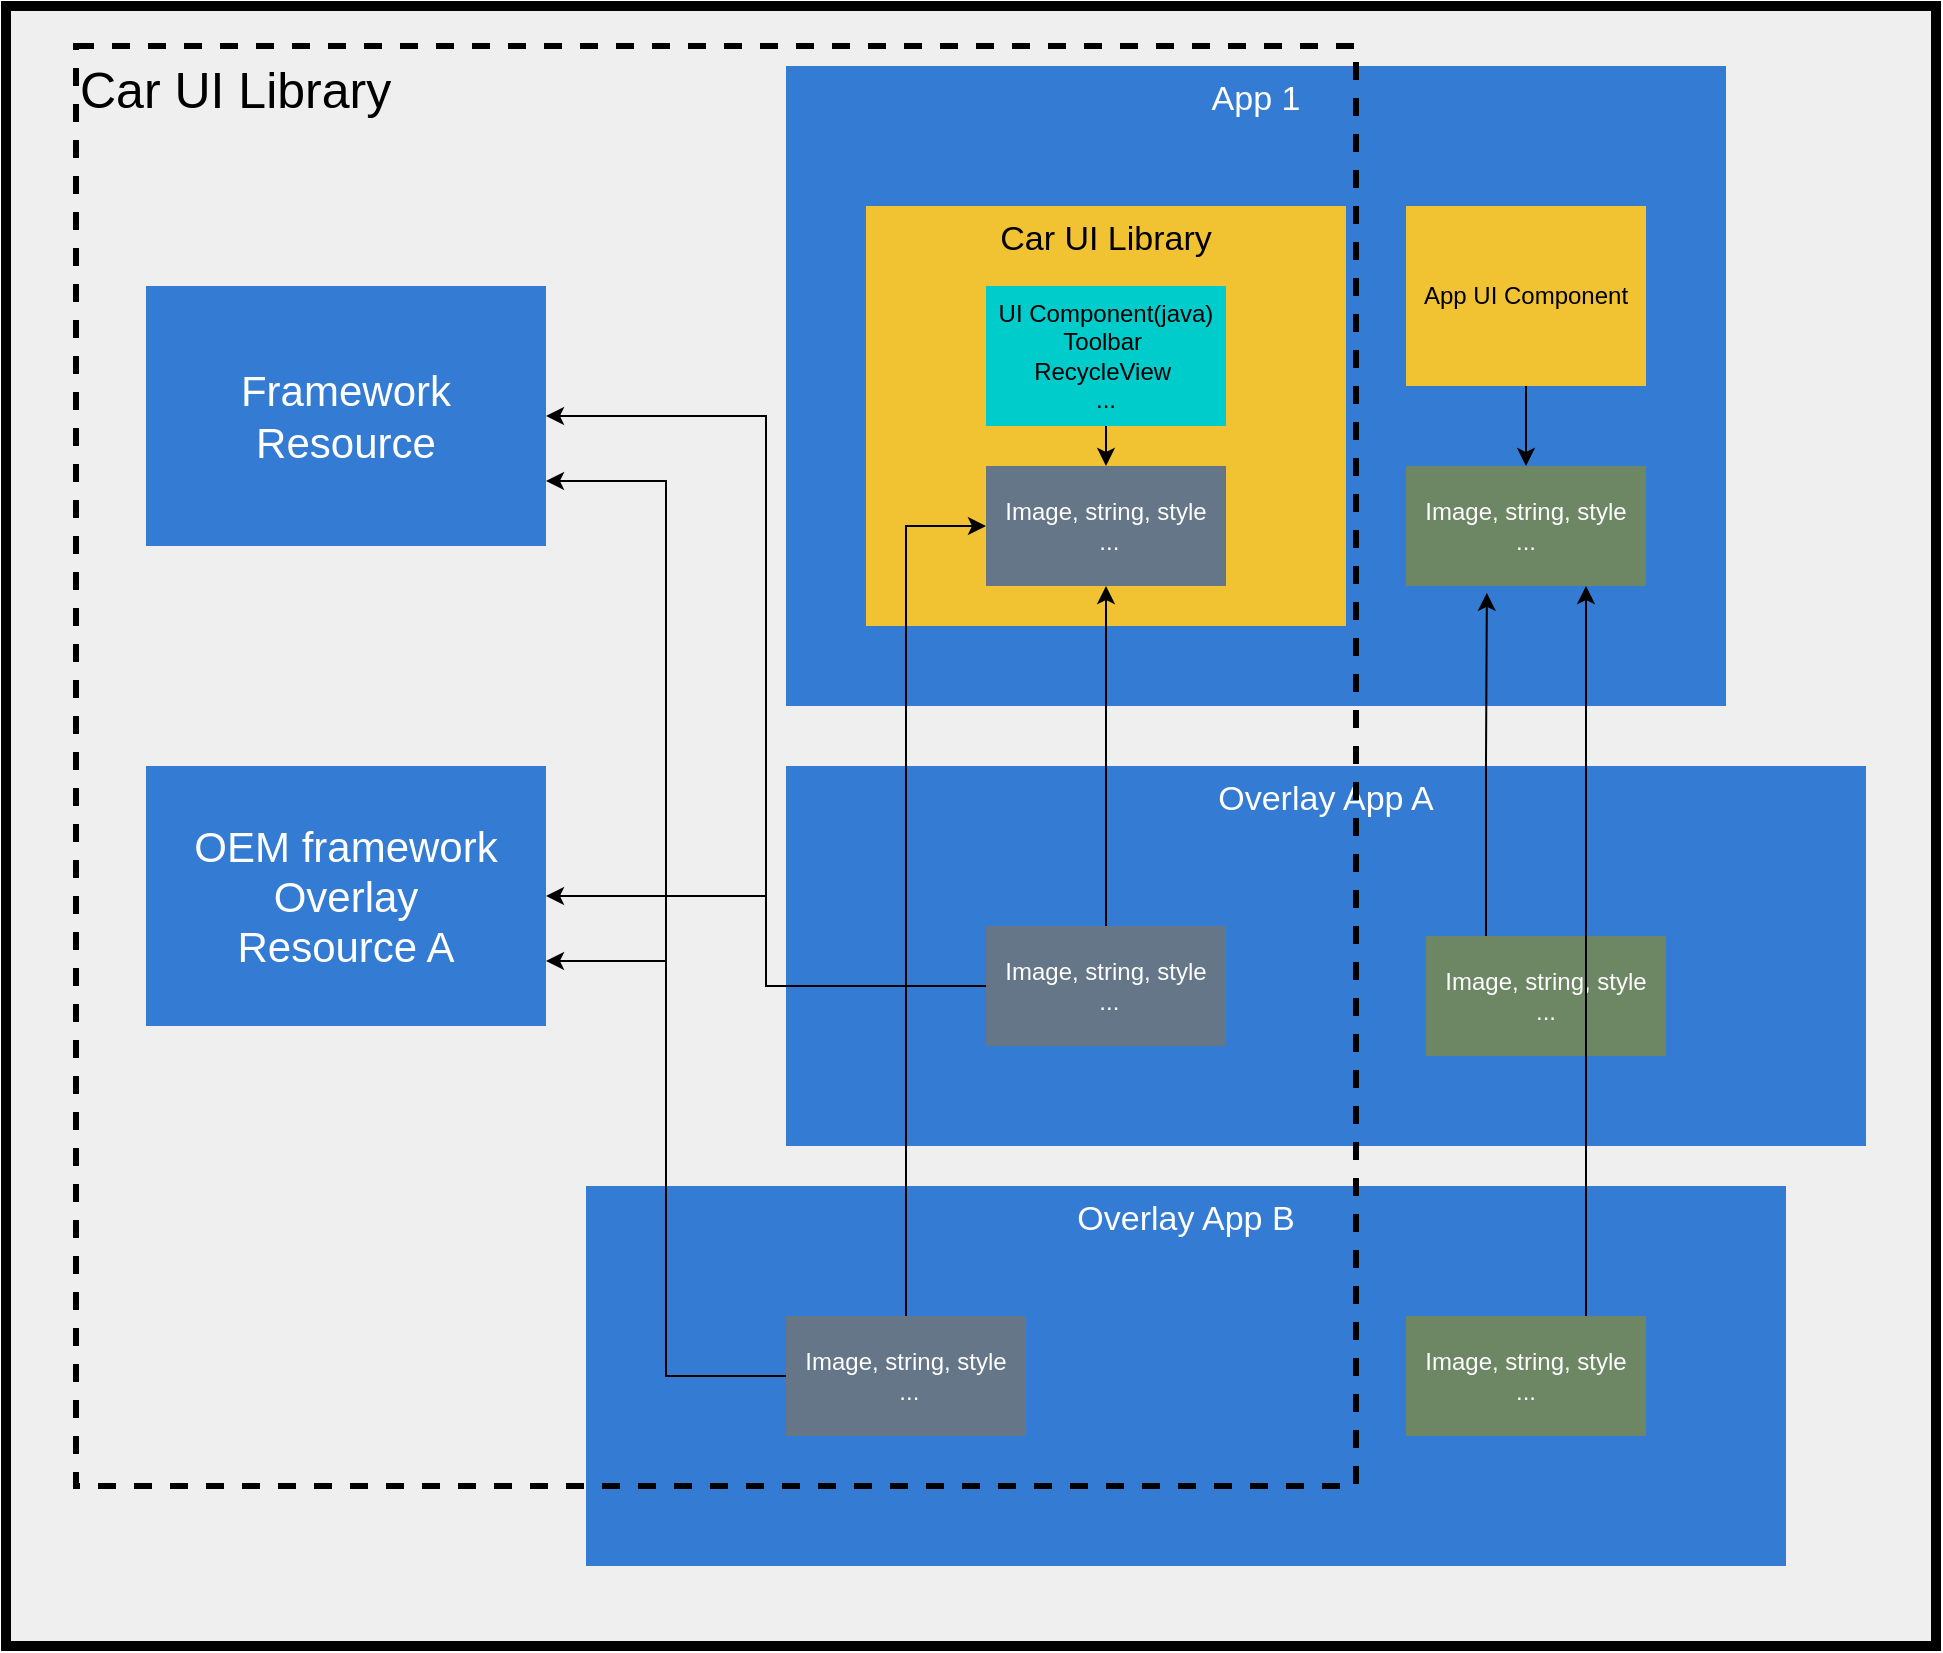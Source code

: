 <mxfile version="13.10.0" type="embed">
    <diagram id="2PCXXQdaYD90BTrMnU4K" name="Page-1">
        <mxGraphModel dx="1670" dy="1674" grid="1" gridSize="10" guides="1" tooltips="1" connect="1" arrows="1" fold="1" page="1" pageScale="1" pageWidth="850" pageHeight="1100" math="0" shadow="0">
            <root>
                <mxCell id="0"/>
                <mxCell id="1" parent="0"/>
                <mxCell id="4" value="" style="rounded=0;whiteSpace=wrap;html=1;strokeWidth=5;fillColor=#EFEFEF;" parent="1" vertex="1">
                    <mxGeometry x="-250" width="965" height="820" as="geometry"/>
                </mxCell>
                <mxCell id="2" value="&lt;font style=&quot;font-size: 17px&quot;&gt;App 1&lt;/font&gt;" style="rounded=0;whiteSpace=wrap;html=1;fontColor=#ffffff;strokeColor=none;fillColor=#347BD4;verticalAlign=top;" parent="1" vertex="1">
                    <mxGeometry x="140" y="30" width="470" height="320" as="geometry"/>
                </mxCell>
                <mxCell id="3" value="&lt;font color=&quot;#000000&quot; style=&quot;font-size: 17px&quot;&gt;Car UI Library&lt;/font&gt;" style="rounded=0;whiteSpace=wrap;html=1;strokeColor=none;verticalAlign=top;fillColor=#F1C232;" parent="1" vertex="1">
                    <mxGeometry x="180" y="100" width="240" height="210" as="geometry"/>
                </mxCell>
                <mxCell id="5" value="&lt;font style=&quot;font-size: 17px&quot;&gt;Overlay App A&lt;/font&gt;" style="rounded=0;whiteSpace=wrap;html=1;fontColor=#ffffff;strokeColor=none;fillColor=#347BD4;verticalAlign=top;" parent="1" vertex="1">
                    <mxGeometry x="140" y="380" width="540" height="190" as="geometry"/>
                </mxCell>
                <mxCell id="9" style="edgeStyle=orthogonalEdgeStyle;rounded=0;orthogonalLoop=1;jettySize=auto;html=1;exitX=0.5;exitY=1;exitDx=0;exitDy=0;entryX=0.5;entryY=0;entryDx=0;entryDy=0;fontColor=#000000;strokeColor=#000000;" parent="1" source="6" target="8" edge="1">
                    <mxGeometry relative="1" as="geometry"/>
                </mxCell>
                <mxCell id="6" value="UI Component(java)&lt;br&gt;Toolbar&amp;nbsp;&lt;br&gt;RecycleView&amp;nbsp;&lt;br&gt;..." style="rounded=0;whiteSpace=wrap;html=1;fontColor=#000000;fillColor=#00CCCC;strokeColor=none;" parent="1" vertex="1">
                    <mxGeometry x="240" y="140" width="120" height="70" as="geometry"/>
                </mxCell>
                <mxCell id="7" value="Image, string, style&lt;br&gt;..." style="rounded=0;whiteSpace=wrap;html=1;fillColor=#6d8764;fontColor=#ffffff;strokeColor=none;" parent="1" vertex="1">
                    <mxGeometry x="450" y="230" width="120" height="60" as="geometry"/>
                </mxCell>
                <mxCell id="8" value="Image, string, style&lt;br&gt;&amp;nbsp;..." style="rounded=0;whiteSpace=wrap;html=1;fillColor=#647687;fontColor=#ffffff;strokeColor=none;" parent="1" vertex="1">
                    <mxGeometry x="240" y="230" width="120" height="60" as="geometry"/>
                </mxCell>
                <mxCell id="16" style="edgeStyle=orthogonalEdgeStyle;rounded=0;orthogonalLoop=1;jettySize=auto;html=1;exitX=0;exitY=0.5;exitDx=0;exitDy=0;entryX=1;entryY=0.5;entryDx=0;entryDy=0;strokeColor=#000000;fontColor=#FFFFFF;" parent="1" source="10" target="15" edge="1">
                    <mxGeometry relative="1" as="geometry"/>
                </mxCell>
                <mxCell id="18" style="edgeStyle=orthogonalEdgeStyle;rounded=0;orthogonalLoop=1;jettySize=auto;html=1;exitX=0.5;exitY=0;exitDx=0;exitDy=0;entryX=0.5;entryY=1;entryDx=0;entryDy=0;strokeColor=#000000;fontColor=#FFFFFF;" parent="1" source="10" target="8" edge="1">
                    <mxGeometry relative="1" as="geometry"/>
                </mxCell>
                <mxCell id="22" style="edgeStyle=orthogonalEdgeStyle;rounded=0;orthogonalLoop=1;jettySize=auto;html=1;exitX=0;exitY=0.5;exitDx=0;exitDy=0;entryX=1;entryY=0.5;entryDx=0;entryDy=0;strokeColor=#000000;fontColor=#FFFFFF;" parent="1" source="10" target="14" edge="1">
                    <mxGeometry relative="1" as="geometry"/>
                </mxCell>
                <mxCell id="10" value="Image, string, style&lt;br&gt;&amp;nbsp;..." style="rounded=0;whiteSpace=wrap;html=1;fillColor=#647687;fontColor=#ffffff;strokeColor=none;" parent="1" vertex="1">
                    <mxGeometry x="240" y="460" width="120" height="60" as="geometry"/>
                </mxCell>
                <mxCell id="12" style="edgeStyle=orthogonalEdgeStyle;rounded=0;orthogonalLoop=1;jettySize=auto;html=1;exitX=0.5;exitY=1;exitDx=0;exitDy=0;entryX=0.5;entryY=0;entryDx=0;entryDy=0;strokeColor=#000000;fontColor=#000000;" parent="1" source="11" target="7" edge="1">
                    <mxGeometry relative="1" as="geometry"/>
                </mxCell>
                <mxCell id="11" value="App UI Component" style="rounded=0;whiteSpace=wrap;html=1;fontColor=#000000;fillColor=#F1C232;strokeColor=none;" parent="1" vertex="1">
                    <mxGeometry x="450" y="100" width="120" height="90" as="geometry"/>
                </mxCell>
                <mxCell id="37" style="edgeStyle=orthogonalEdgeStyle;rounded=0;orthogonalLoop=1;jettySize=auto;html=1;exitX=0.25;exitY=0;exitDx=0;exitDy=0;entryX=0.337;entryY=1.057;entryDx=0;entryDy=0;entryPerimeter=0;strokeColor=#000000;fontColor=#FFFFFF;" parent="1" source="13" target="7" edge="1">
                    <mxGeometry relative="1" as="geometry"/>
                </mxCell>
                <mxCell id="13" value="Image, string, style&lt;br&gt;..." style="rounded=0;whiteSpace=wrap;html=1;fillColor=#6d8764;fontColor=#ffffff;strokeColor=none;" parent="1" vertex="1">
                    <mxGeometry x="460" y="465" width="120" height="60" as="geometry"/>
                </mxCell>
                <mxCell id="14" value="&lt;font style=&quot;font-size: 21px&quot;&gt;Framework&lt;br&gt;Resource&lt;br&gt;&lt;/font&gt;" style="rounded=0;whiteSpace=wrap;html=1;fillColor=#347BD4;strokeColor=none;fontColor=#FFFFFF;" parent="1" vertex="1">
                    <mxGeometry x="-180" y="140" width="200" height="130" as="geometry"/>
                </mxCell>
                <mxCell id="15" value="&lt;font style=&quot;font-size: 21px&quot;&gt;OEM framework&lt;br&gt;Overlay&lt;br&gt;Resource A&lt;br&gt;&lt;/font&gt;" style="rounded=0;whiteSpace=wrap;html=1;fillColor=#347BD4;strokeColor=none;fontColor=#FFFFFF;" parent="1" vertex="1">
                    <mxGeometry x="-180" y="380" width="200" height="130" as="geometry"/>
                </mxCell>
                <mxCell id="19" value="&lt;font style=&quot;font-size: 17px&quot;&gt;Overlay App B&lt;/font&gt;" style="rounded=0;whiteSpace=wrap;html=1;fontColor=#ffffff;strokeColor=none;fillColor=#347BD4;verticalAlign=top;" parent="1" vertex="1">
                    <mxGeometry x="40" y="590" width="600" height="190" as="geometry"/>
                </mxCell>
                <mxCell id="23" style="edgeStyle=orthogonalEdgeStyle;rounded=0;orthogonalLoop=1;jettySize=auto;html=1;exitX=0;exitY=0.5;exitDx=0;exitDy=0;entryX=1;entryY=0.75;entryDx=0;entryDy=0;strokeColor=#000000;fontColor=#FFFFFF;" parent="1" source="20" target="15" edge="1">
                    <mxGeometry relative="1" as="geometry"/>
                </mxCell>
                <mxCell id="24" style="edgeStyle=orthogonalEdgeStyle;rounded=0;orthogonalLoop=1;jettySize=auto;html=1;exitX=0;exitY=0.5;exitDx=0;exitDy=0;entryX=1;entryY=0.75;entryDx=0;entryDy=0;strokeColor=#000000;fontColor=#FFFFFF;" parent="1" source="20" target="14" edge="1">
                    <mxGeometry relative="1" as="geometry"/>
                </mxCell>
                <mxCell id="25" style="edgeStyle=orthogonalEdgeStyle;rounded=0;orthogonalLoop=1;jettySize=auto;html=1;exitX=0.5;exitY=0;exitDx=0;exitDy=0;entryX=0;entryY=0.5;entryDx=0;entryDy=0;strokeColor=#000000;fontColor=#FFFFFF;" parent="1" source="20" target="8" edge="1">
                    <mxGeometry relative="1" as="geometry"/>
                </mxCell>
                <mxCell id="20" value="Image, string, style&lt;br&gt;&amp;nbsp;..." style="rounded=0;whiteSpace=wrap;html=1;fillColor=#647687;fontColor=#ffffff;strokeColor=none;" parent="1" vertex="1">
                    <mxGeometry x="140" y="655" width="120" height="60" as="geometry"/>
                </mxCell>
                <mxCell id="39" style="edgeStyle=orthogonalEdgeStyle;rounded=0;orthogonalLoop=1;jettySize=auto;html=1;exitX=0.75;exitY=0;exitDx=0;exitDy=0;entryX=0.75;entryY=1;entryDx=0;entryDy=0;strokeColor=#000000;fontColor=#FFFFFF;" parent="1" source="21" target="7" edge="1">
                    <mxGeometry relative="1" as="geometry"/>
                </mxCell>
                <mxCell id="21" value="Image, string, style&lt;br&gt;..." style="rounded=0;whiteSpace=wrap;html=1;fillColor=#6d8764;fontColor=#ffffff;strokeColor=none;" parent="1" vertex="1">
                    <mxGeometry x="450" y="655" width="120" height="60" as="geometry"/>
                </mxCell>
                <mxCell id="28" value="&lt;font color=&quot;#000000&quot; style=&quot;font-size: 25px&quot;&gt;Car UI Library&lt;/font&gt;" style="rounded=0;whiteSpace=wrap;html=1;fontColor=#FFFFFF;fillColor=none;strokeColor=#000000;dashed=1;strokeWidth=3;verticalAlign=top;align=left;" parent="1" vertex="1">
                    <mxGeometry x="-215" y="20" width="640" height="720" as="geometry"/>
                </mxCell>
            </root>
        </mxGraphModel>
    </diagram>
</mxfile>